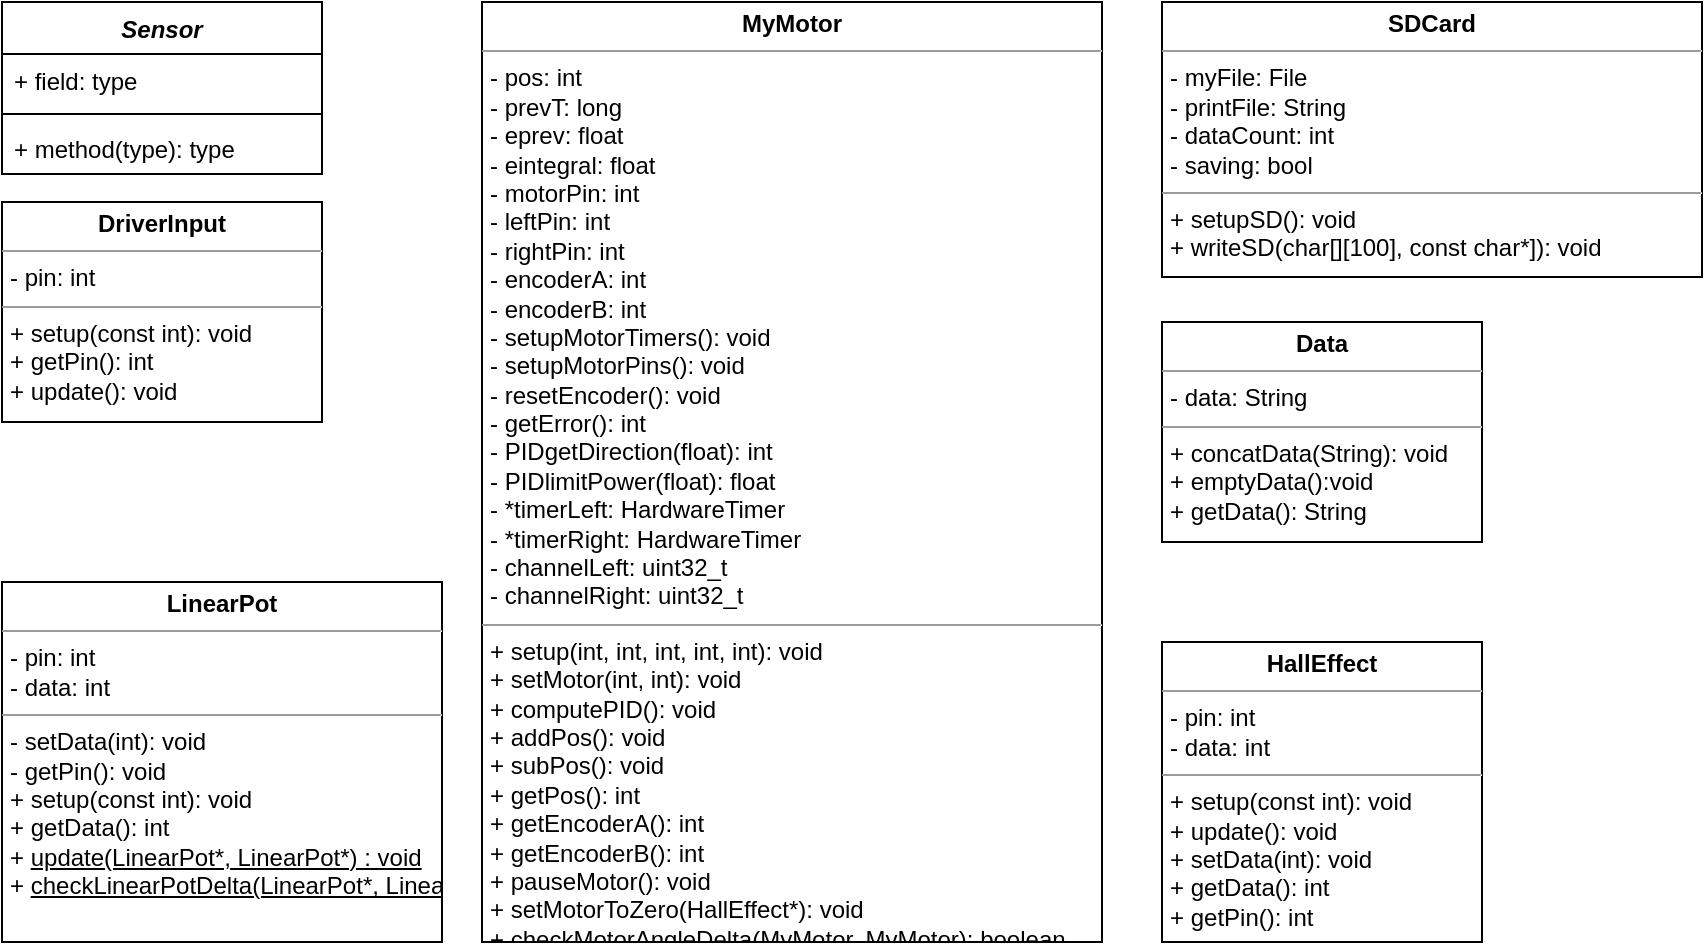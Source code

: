 <mxfile>
    <diagram id="IgL60o-YYAuS7R7ENpQz" name="Page-1">
        <mxGraphModel dx="1022" dy="864" grid="0" gridSize="10" guides="1" tooltips="1" connect="1" arrows="1" fold="1" page="0" pageScale="1" pageWidth="1100" pageHeight="850" math="0" shadow="0">
            <root>
                <mxCell id="0"/>
                <mxCell id="1" parent="0"/>
                <mxCell id="2" value="&lt;p style=&quot;margin: 0px ; margin-top: 4px ; text-align: center&quot;&gt;&lt;b&gt;DriverInput&lt;/b&gt;&lt;/p&gt;&lt;hr size=&quot;1&quot;&gt;&lt;p style=&quot;margin: 0px ; margin-left: 4px&quot;&gt;- pin: int&lt;/p&gt;&lt;hr size=&quot;1&quot;&gt;&lt;p style=&quot;margin: 0px ; margin-left: 4px&quot;&gt;+ setup(const int): void&lt;/p&gt;&lt;p style=&quot;margin: 0px ; margin-left: 4px&quot;&gt;+ getPin(): int&lt;/p&gt;&lt;p style=&quot;margin: 0px ; margin-left: 4px&quot;&gt;+ update(): void&lt;/p&gt;" style="verticalAlign=top;align=left;overflow=fill;fontSize=12;fontFamily=Helvetica;html=1;" vertex="1" parent="1">
                    <mxGeometry x="200" y="110" width="160" height="110" as="geometry"/>
                </mxCell>
                <mxCell id="3" value="&lt;p style=&quot;margin: 0px ; margin-top: 4px ; text-align: center&quot;&gt;&lt;b&gt;HallEffect&lt;/b&gt;&lt;/p&gt;&lt;hr size=&quot;1&quot;&gt;&lt;p style=&quot;margin: 0px ; margin-left: 4px&quot;&gt;- pin: int&amp;nbsp;&lt;/p&gt;&lt;p style=&quot;margin: 0px ; margin-left: 4px&quot;&gt;- data: int&lt;/p&gt;&lt;hr size=&quot;1&quot;&gt;&lt;p style=&quot;margin: 0px ; margin-left: 4px&quot;&gt;+ setup(const int): void&lt;/p&gt;&lt;p style=&quot;margin: 0px ; margin-left: 4px&quot;&gt;+ update(): void&lt;/p&gt;&lt;p style=&quot;margin: 0px ; margin-left: 4px&quot;&gt;+ setData(int): void&lt;/p&gt;&lt;p style=&quot;margin: 0px ; margin-left: 4px&quot;&gt;+ getData(): int&lt;/p&gt;&lt;p style=&quot;margin: 0px ; margin-left: 4px&quot;&gt;+ getPin(): int&lt;/p&gt;&lt;p style=&quot;margin: 0px ; margin-left: 4px&quot;&gt;&lt;br&gt;&lt;/p&gt;&lt;p style=&quot;margin: 0px ; margin-left: 4px&quot;&gt;&lt;br&gt;&lt;/p&gt;" style="verticalAlign=top;align=left;overflow=fill;fontSize=12;fontFamily=Helvetica;html=1;" vertex="1" parent="1">
                    <mxGeometry x="780" y="330" width="160" height="150" as="geometry"/>
                </mxCell>
                <mxCell id="4" value="&lt;p style=&quot;margin: 0px ; margin-top: 4px ; text-align: center&quot;&gt;&lt;b&gt;LinearPot&lt;/b&gt;&lt;/p&gt;&lt;hr size=&quot;1&quot;&gt;&lt;p style=&quot;margin: 0px ; margin-left: 4px&quot;&gt;- pin: int&lt;/p&gt;&lt;p style=&quot;margin: 0px ; margin-left: 4px&quot;&gt;- data: int&lt;/p&gt;&lt;hr size=&quot;1&quot;&gt;&lt;p style=&quot;margin: 0px ; margin-left: 4px&quot;&gt;- setData(int): void&lt;/p&gt;&lt;p style=&quot;margin: 0px ; margin-left: 4px&quot;&gt;- getPin(): void&lt;/p&gt;&lt;p style=&quot;margin: 0px ; margin-left: 4px&quot;&gt;+ setup(const int): void&lt;/p&gt;&lt;p style=&quot;margin: 0px ; margin-left: 4px&quot;&gt;+ getData(): int&lt;/p&gt;&lt;p style=&quot;margin: 0px ; margin-left: 4px&quot;&gt;+ &lt;u&gt;update(LinearPot*, LinearPot*) : void&lt;/u&gt;&lt;/p&gt;&lt;p style=&quot;margin: 0px ; margin-left: 4px&quot;&gt;+ &lt;u&gt;checkLinearPotDelta(LinearPot*, LinearPot*, MyMotor*, MyMotor*): boolean&lt;/u&gt;&lt;/p&gt;&lt;p style=&quot;margin: 0px ; margin-left: 4px&quot;&gt;&lt;u&gt;&lt;br&gt;&lt;/u&gt;&lt;/p&gt;&lt;p style=&quot;margin: 0px ; margin-left: 4px&quot;&gt;&lt;br&gt;&lt;/p&gt;" style="verticalAlign=top;align=left;overflow=fill;fontSize=12;fontFamily=Helvetica;html=1;" vertex="1" parent="1">
                    <mxGeometry x="200" y="300" width="220" height="180" as="geometry"/>
                </mxCell>
                <mxCell id="5" value="&lt;p style=&quot;margin: 0px ; margin-top: 4px ; text-align: center&quot;&gt;&lt;b&gt;MyMotor&lt;/b&gt;&lt;/p&gt;&lt;hr size=&quot;1&quot;&gt;&lt;p style=&quot;margin: 0px ; margin-left: 4px&quot;&gt;- pos: int&lt;/p&gt;&lt;p style=&quot;margin: 0px ; margin-left: 4px&quot;&gt;- prevT: long&lt;/p&gt;&lt;p style=&quot;margin: 0px ; margin-left: 4px&quot;&gt;- eprev: float&lt;/p&gt;&lt;p style=&quot;margin: 0px ; margin-left: 4px&quot;&gt;- eintegral: float&lt;/p&gt;&lt;p style=&quot;margin: 0px ; margin-left: 4px&quot;&gt;- motorPin: int&lt;/p&gt;&lt;p style=&quot;margin: 0px ; margin-left: 4px&quot;&gt;- leftPin: int&lt;/p&gt;&lt;p style=&quot;margin: 0px ; margin-left: 4px&quot;&gt;- rightPin: int&lt;/p&gt;&lt;p style=&quot;margin: 0px ; margin-left: 4px&quot;&gt;- encoderA: int&lt;/p&gt;&lt;p style=&quot;margin: 0px ; margin-left: 4px&quot;&gt;- encoderB: int&lt;/p&gt;&lt;p style=&quot;margin: 0px ; margin-left: 4px&quot;&gt;- setupMotorTimers(): void&lt;/p&gt;&lt;p style=&quot;margin: 0px ; margin-left: 4px&quot;&gt;- setupMotorPins(): void&lt;/p&gt;&lt;p style=&quot;margin: 0px ; margin-left: 4px&quot;&gt;- resetEncoder(): void&lt;/p&gt;&lt;p style=&quot;margin: 0px ; margin-left: 4px&quot;&gt;- getError(): int&lt;/p&gt;&lt;p style=&quot;margin: 0px ; margin-left: 4px&quot;&gt;- PIDgetDirection(float): int&lt;/p&gt;&lt;p style=&quot;margin: 0px ; margin-left: 4px&quot;&gt;- PIDlimitPower(float): float&lt;/p&gt;&lt;p style=&quot;margin: 0px ; margin-left: 4px&quot;&gt;- *timerLeft: HardwareTimer&lt;/p&gt;&lt;p style=&quot;margin: 0px ; margin-left: 4px&quot;&gt;- *timerRight: HardwareTimer&lt;/p&gt;&lt;p style=&quot;margin: 0px ; margin-left: 4px&quot;&gt;- channelLeft: uint32_t&lt;/p&gt;&lt;p style=&quot;margin: 0px ; margin-left: 4px&quot;&gt;- channelRight: uint32_t&lt;/p&gt;&lt;hr size=&quot;1&quot;&gt;&lt;p style=&quot;margin: 0px ; margin-left: 4px&quot;&gt;+ setup(int, int, int, int, int): void&lt;/p&gt;&lt;p style=&quot;margin: 0px ; margin-left: 4px&quot;&gt;+ setMotor(int, int): void&lt;/p&gt;&lt;p style=&quot;margin: 0px ; margin-left: 4px&quot;&gt;+ computePID(): void&lt;/p&gt;&lt;p style=&quot;margin: 0px ; margin-left: 4px&quot;&gt;+ addPos(): void&lt;/p&gt;&lt;p style=&quot;margin: 0px ; margin-left: 4px&quot;&gt;+ subPos(): void&lt;/p&gt;&lt;p style=&quot;margin: 0px ; margin-left: 4px&quot;&gt;+ getPos(): int&lt;/p&gt;&lt;p style=&quot;margin: 0px ; margin-left: 4px&quot;&gt;+ getEncoderA(): int&lt;/p&gt;&lt;p style=&quot;margin: 0px ; margin-left: 4px&quot;&gt;+ getEncoderB(): int&lt;/p&gt;&lt;p style=&quot;margin: 0px ; margin-left: 4px&quot;&gt;+ pauseMotor(): void&lt;/p&gt;&lt;p style=&quot;margin: 0px ; margin-left: 4px&quot;&gt;+ setMotorToZero(HallEffect*): void&lt;/p&gt;&lt;p style=&quot;margin: 0px ; margin-left: 4px&quot;&gt;+ &lt;u&gt;checkMotorAngleDelta(MyMotor, MyMotor): boolean&lt;/u&gt;&lt;/p&gt;" style="verticalAlign=top;align=left;overflow=fill;fontSize=12;fontFamily=Helvetica;html=1;" vertex="1" parent="1">
                    <mxGeometry x="440" y="10" width="310" height="470" as="geometry"/>
                </mxCell>
                <mxCell id="6" value="&lt;p style=&quot;margin: 0px ; margin-top: 4px ; text-align: center&quot;&gt;&lt;b&gt;Data&lt;/b&gt;&lt;/p&gt;&lt;hr size=&quot;1&quot;&gt;&lt;p style=&quot;margin: 0px ; margin-left: 4px&quot;&gt;- data: String&lt;/p&gt;&lt;hr size=&quot;1&quot;&gt;&lt;p style=&quot;margin: 0px ; margin-left: 4px&quot;&gt;+ concatData(String): void&lt;/p&gt;&lt;p style=&quot;margin: 0px ; margin-left: 4px&quot;&gt;+ emptyData():void&lt;/p&gt;&lt;p style=&quot;margin: 0px ; margin-left: 4px&quot;&gt;+ getData(): String&lt;/p&gt;" style="verticalAlign=top;align=left;overflow=fill;fontSize=12;fontFamily=Helvetica;html=1;" vertex="1" parent="1">
                    <mxGeometry x="780" y="170" width="160" height="110" as="geometry"/>
                </mxCell>
                <mxCell id="7" value="&lt;p style=&quot;margin: 0px ; margin-top: 4px ; text-align: center&quot;&gt;&lt;b&gt;SDCard&lt;/b&gt;&lt;/p&gt;&lt;hr size=&quot;1&quot;&gt;&lt;p style=&quot;margin: 0px ; margin-left: 4px&quot;&gt;- myFile: File&lt;/p&gt;&lt;p style=&quot;margin: 0px ; margin-left: 4px&quot;&gt;- printFile: String&lt;/p&gt;&lt;p style=&quot;margin: 0px ; margin-left: 4px&quot;&gt;- dataCount: int&lt;/p&gt;&lt;p style=&quot;margin: 0px ; margin-left: 4px&quot;&gt;- saving: bool&lt;/p&gt;&lt;hr size=&quot;1&quot;&gt;&lt;p style=&quot;margin: 0px 0px 0px 4px&quot;&gt;+ setupSD(): void&lt;/p&gt;&lt;p style=&quot;margin: 0px 0px 0px 4px&quot;&gt;+ writeSD(char[][100], const char*]): void&lt;/p&gt;" style="verticalAlign=top;align=left;overflow=fill;fontSize=12;fontFamily=Helvetica;html=1;" vertex="1" parent="1">
                    <mxGeometry x="780" y="10" width="270" height="137.5" as="geometry"/>
                </mxCell>
                <mxCell id="8" value="Sensor" style="swimlane;fontStyle=3;align=center;verticalAlign=top;childLayout=stackLayout;horizontal=1;startSize=26;horizontalStack=0;resizeParent=1;resizeParentMax=0;resizeLast=0;collapsible=1;marginBottom=0;" vertex="1" parent="1">
                    <mxGeometry x="200" y="10" width="160" height="86" as="geometry"/>
                </mxCell>
                <mxCell id="9" value="+ field: type" style="text;strokeColor=none;fillColor=none;align=left;verticalAlign=top;spacingLeft=4;spacingRight=4;overflow=hidden;rotatable=0;points=[[0,0.5],[1,0.5]];portConstraint=eastwest;" vertex="1" parent="8">
                    <mxGeometry y="26" width="160" height="26" as="geometry"/>
                </mxCell>
                <mxCell id="10" value="" style="line;strokeWidth=1;fillColor=none;align=left;verticalAlign=middle;spacingTop=-1;spacingLeft=3;spacingRight=3;rotatable=0;labelPosition=right;points=[];portConstraint=eastwest;" vertex="1" parent="8">
                    <mxGeometry y="52" width="160" height="8" as="geometry"/>
                </mxCell>
                <mxCell id="11" value="+ method(type): type" style="text;strokeColor=none;fillColor=none;align=left;verticalAlign=top;spacingLeft=4;spacingRight=4;overflow=hidden;rotatable=0;points=[[0,0.5],[1,0.5]];portConstraint=eastwest;" vertex="1" parent="8">
                    <mxGeometry y="60" width="160" height="26" as="geometry"/>
                </mxCell>
            </root>
        </mxGraphModel>
    </diagram>
</mxfile>
